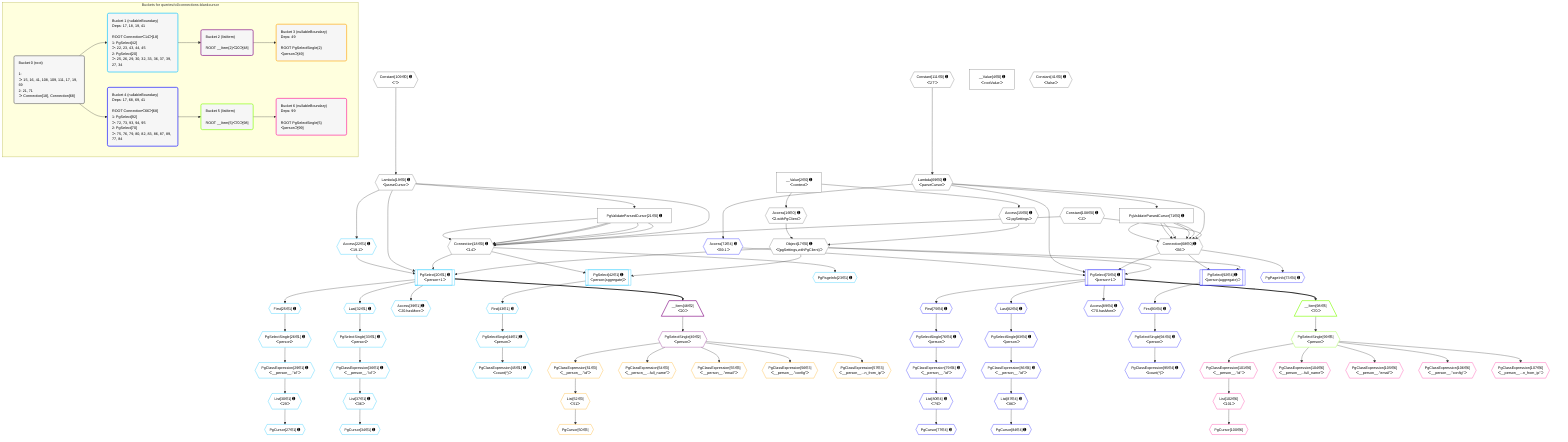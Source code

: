 %%{init: {'themeVariables': { 'fontSize': '12px'}}}%%
graph TD
    classDef path fill:#eee,stroke:#000,color:#000
    classDef plan fill:#fff,stroke-width:1px,color:#000
    classDef itemplan fill:#fff,stroke-width:2px,color:#000
    classDef unbatchedplan fill:#dff,stroke-width:1px,color:#000
    classDef sideeffectplan fill:#fcc,stroke-width:2px,color:#000
    classDef bucket fill:#f6f6f6,color:#000,stroke-width:2px,text-align:left


    %% plan dependencies
    Connection18{{"Connection[18∈0] ➊<br />ᐸ14ᐳ"}}:::plan
    Constant108{{"Constant[108∈0] ➊<br />ᐸ2ᐳ"}}:::plan
    Lambda19{{"Lambda[19∈0] ➊<br />ᐸparseCursorᐳ"}}:::plan
    PgValidateParsedCursor21["PgValidateParsedCursor[21∈0] ➊"]:::plan
    Constant108 & Lambda19 & PgValidateParsedCursor21 & PgValidateParsedCursor21 & PgValidateParsedCursor21 & PgValidateParsedCursor21 & PgValidateParsedCursor21 --> Connection18
    Connection68{{"Connection[68∈0] ➊<br />ᐸ66ᐳ"}}:::plan
    Lambda69{{"Lambda[69∈0] ➊<br />ᐸparseCursorᐳ"}}:::plan
    PgValidateParsedCursor71["PgValidateParsedCursor[71∈0] ➊"]:::plan
    Constant108 & Lambda69 & PgValidateParsedCursor71 & PgValidateParsedCursor71 & PgValidateParsedCursor71 & PgValidateParsedCursor71 & PgValidateParsedCursor71 --> Connection68
    Object17{{"Object[17∈0] ➊<br />ᐸ{pgSettings,withPgClient}ᐳ"}}:::plan
    Access15{{"Access[15∈0] ➊<br />ᐸ2.pgSettingsᐳ"}}:::plan
    Access16{{"Access[16∈0] ➊<br />ᐸ2.withPgClientᐳ"}}:::plan
    Access15 & Access16 --> Object17
    __Value2["__Value[2∈0] ➊<br />ᐸcontextᐳ"]:::plan
    __Value2 --> Access15
    __Value2 --> Access16
    Constant109{{"Constant[109∈0] ➊<br />ᐸ''ᐳ"}}:::plan
    Constant109 --> Lambda19
    Lambda19 --> PgValidateParsedCursor21
    Constant111{{"Constant[111∈0] ➊<br />ᐸ'27'ᐳ"}}:::plan
    Constant111 --> Lambda69
    Lambda69 --> PgValidateParsedCursor71
    __Value4["__Value[4∈0] ➊<br />ᐸrootValueᐳ"]:::plan
    Constant41{{"Constant[41∈0] ➊<br />ᐸfalseᐳ"}}:::plan
    PgSelect20[["PgSelect[20∈1] ➊<br />ᐸperson+1ᐳ"]]:::plan
    Access22{{"Access[22∈1] ➊<br />ᐸ19.1ᐳ"}}:::plan
    Object17 & Connection18 & Lambda19 & Access22 --> PgSelect20
    PgSelect42[["PgSelect[42∈1] ➊<br />ᐸperson(aggregate)ᐳ"]]:::plan
    Object17 & Connection18 --> PgSelect42
    Lambda19 --> Access22
    PgPageInfo23{{"PgPageInfo[23∈1] ➊"}}:::plan
    Connection18 --> PgPageInfo23
    First25{{"First[25∈1] ➊"}}:::plan
    PgSelect20 --> First25
    PgSelectSingle26{{"PgSelectSingle[26∈1] ➊<br />ᐸpersonᐳ"}}:::plan
    First25 --> PgSelectSingle26
    PgCursor27{{"PgCursor[27∈1] ➊"}}:::plan
    List30{{"List[30∈1] ➊<br />ᐸ29ᐳ"}}:::plan
    List30 --> PgCursor27
    PgClassExpression29{{"PgClassExpression[29∈1] ➊<br />ᐸ__person__.”id”ᐳ"}}:::plan
    PgSelectSingle26 --> PgClassExpression29
    PgClassExpression29 --> List30
    Last32{{"Last[32∈1] ➊"}}:::plan
    PgSelect20 --> Last32
    PgSelectSingle33{{"PgSelectSingle[33∈1] ➊<br />ᐸpersonᐳ"}}:::plan
    Last32 --> PgSelectSingle33
    PgCursor34{{"PgCursor[34∈1] ➊"}}:::plan
    List37{{"List[37∈1] ➊<br />ᐸ36ᐳ"}}:::plan
    List37 --> PgCursor34
    PgClassExpression36{{"PgClassExpression[36∈1] ➊<br />ᐸ__person__.”id”ᐳ"}}:::plan
    PgSelectSingle33 --> PgClassExpression36
    PgClassExpression36 --> List37
    Access39{{"Access[39∈1] ➊<br />ᐸ20.hasMoreᐳ"}}:::plan
    PgSelect20 --> Access39
    First43{{"First[43∈1] ➊"}}:::plan
    PgSelect42 --> First43
    PgSelectSingle44{{"PgSelectSingle[44∈1] ➊<br />ᐸpersonᐳ"}}:::plan
    First43 --> PgSelectSingle44
    PgClassExpression45{{"PgClassExpression[45∈1] ➊<br />ᐸcount(*)ᐳ"}}:::plan
    PgSelectSingle44 --> PgClassExpression45
    __Item48[/"__Item[48∈2]<br />ᐸ20ᐳ"\]:::itemplan
    PgSelect20 ==> __Item48
    PgSelectSingle49{{"PgSelectSingle[49∈2]<br />ᐸpersonᐳ"}}:::plan
    __Item48 --> PgSelectSingle49
    PgCursor50{{"PgCursor[50∈3]"}}:::plan
    List52{{"List[52∈3]<br />ᐸ51ᐳ"}}:::plan
    List52 --> PgCursor50
    PgClassExpression51{{"PgClassExpression[51∈3]<br />ᐸ__person__.”id”ᐳ"}}:::plan
    PgSelectSingle49 --> PgClassExpression51
    PgClassExpression51 --> List52
    PgClassExpression54{{"PgClassExpression[54∈3]<br />ᐸ__person__...full_name”ᐳ"}}:::plan
    PgSelectSingle49 --> PgClassExpression54
    PgClassExpression55{{"PgClassExpression[55∈3]<br />ᐸ__person__.”email”ᐳ"}}:::plan
    PgSelectSingle49 --> PgClassExpression55
    PgClassExpression56{{"PgClassExpression[56∈3]<br />ᐸ__person__.”config”ᐳ"}}:::plan
    PgSelectSingle49 --> PgClassExpression56
    PgClassExpression57{{"PgClassExpression[57∈3]<br />ᐸ__person__...n_from_ip”ᐳ"}}:::plan
    PgSelectSingle49 --> PgClassExpression57
    PgSelect70[["PgSelect[70∈4] ➊<br />ᐸperson+1ᐳ"]]:::plan
    Access72{{"Access[72∈4] ➊<br />ᐸ69.1ᐳ"}}:::plan
    Object17 & Connection68 & Lambda69 & Access72 --> PgSelect70
    PgSelect92[["PgSelect[92∈4] ➊<br />ᐸperson(aggregate)ᐳ"]]:::plan
    Object17 & Connection68 --> PgSelect92
    Lambda69 --> Access72
    PgPageInfo73{{"PgPageInfo[73∈4] ➊"}}:::plan
    Connection68 --> PgPageInfo73
    First75{{"First[75∈4] ➊"}}:::plan
    PgSelect70 --> First75
    PgSelectSingle76{{"PgSelectSingle[76∈4] ➊<br />ᐸpersonᐳ"}}:::plan
    First75 --> PgSelectSingle76
    PgCursor77{{"PgCursor[77∈4] ➊"}}:::plan
    List80{{"List[80∈4] ➊<br />ᐸ79ᐳ"}}:::plan
    List80 --> PgCursor77
    PgClassExpression79{{"PgClassExpression[79∈4] ➊<br />ᐸ__person__.”id”ᐳ"}}:::plan
    PgSelectSingle76 --> PgClassExpression79
    PgClassExpression79 --> List80
    Last82{{"Last[82∈4] ➊"}}:::plan
    PgSelect70 --> Last82
    PgSelectSingle83{{"PgSelectSingle[83∈4] ➊<br />ᐸpersonᐳ"}}:::plan
    Last82 --> PgSelectSingle83
    PgCursor84{{"PgCursor[84∈4] ➊"}}:::plan
    List87{{"List[87∈4] ➊<br />ᐸ86ᐳ"}}:::plan
    List87 --> PgCursor84
    PgClassExpression86{{"PgClassExpression[86∈4] ➊<br />ᐸ__person__.”id”ᐳ"}}:::plan
    PgSelectSingle83 --> PgClassExpression86
    PgClassExpression86 --> List87
    Access89{{"Access[89∈4] ➊<br />ᐸ70.hasMoreᐳ"}}:::plan
    PgSelect70 --> Access89
    First93{{"First[93∈4] ➊"}}:::plan
    PgSelect92 --> First93
    PgSelectSingle94{{"PgSelectSingle[94∈4] ➊<br />ᐸpersonᐳ"}}:::plan
    First93 --> PgSelectSingle94
    PgClassExpression95{{"PgClassExpression[95∈4] ➊<br />ᐸcount(*)ᐳ"}}:::plan
    PgSelectSingle94 --> PgClassExpression95
    __Item98[/"__Item[98∈5]<br />ᐸ70ᐳ"\]:::itemplan
    PgSelect70 ==> __Item98
    PgSelectSingle99{{"PgSelectSingle[99∈5]<br />ᐸpersonᐳ"}}:::plan
    __Item98 --> PgSelectSingle99
    PgCursor100{{"PgCursor[100∈6]"}}:::plan
    List102{{"List[102∈6]<br />ᐸ101ᐳ"}}:::plan
    List102 --> PgCursor100
    PgClassExpression101{{"PgClassExpression[101∈6]<br />ᐸ__person__.”id”ᐳ"}}:::plan
    PgSelectSingle99 --> PgClassExpression101
    PgClassExpression101 --> List102
    PgClassExpression104{{"PgClassExpression[104∈6]<br />ᐸ__person__...full_name”ᐳ"}}:::plan
    PgSelectSingle99 --> PgClassExpression104
    PgClassExpression105{{"PgClassExpression[105∈6]<br />ᐸ__person__.”email”ᐳ"}}:::plan
    PgSelectSingle99 --> PgClassExpression105
    PgClassExpression106{{"PgClassExpression[106∈6]<br />ᐸ__person__.”config”ᐳ"}}:::plan
    PgSelectSingle99 --> PgClassExpression106
    PgClassExpression107{{"PgClassExpression[107∈6]<br />ᐸ__person__...n_from_ip”ᐳ"}}:::plan
    PgSelectSingle99 --> PgClassExpression107

    %% define steps

    subgraph "Buckets for queries/v4/connections-blankcursor"
    Bucket0("Bucket 0 (root)<br /><br />1: <br />ᐳ: 15, 16, 41, 108, 109, 111, 17, 19, 69<br />2: 21, 71<br />ᐳ: Connection[18], Connection[68]"):::bucket
    classDef bucket0 stroke:#696969
    class Bucket0,__Value2,__Value4,Access15,Access16,Object17,Connection18,Lambda19,PgValidateParsedCursor21,Constant41,Connection68,Lambda69,PgValidateParsedCursor71,Constant108,Constant109,Constant111 bucket0
    Bucket1("Bucket 1 (nullableBoundary)<br />Deps: 17, 18, 19, 41<br /><br />ROOT Connectionᐸ14ᐳ[18]<br />1: PgSelect[42]<br />ᐳ: 22, 23, 43, 44, 45<br />2: PgSelect[20]<br />ᐳ: 25, 26, 29, 30, 32, 33, 36, 37, 39, 27, 34"):::bucket
    classDef bucket1 stroke:#00bfff
    class Bucket1,PgSelect20,Access22,PgPageInfo23,First25,PgSelectSingle26,PgCursor27,PgClassExpression29,List30,Last32,PgSelectSingle33,PgCursor34,PgClassExpression36,List37,Access39,PgSelect42,First43,PgSelectSingle44,PgClassExpression45 bucket1
    Bucket2("Bucket 2 (listItem)<br /><br />ROOT __Item{2}ᐸ20ᐳ[48]"):::bucket
    classDef bucket2 stroke:#7f007f
    class Bucket2,__Item48,PgSelectSingle49 bucket2
    Bucket3("Bucket 3 (nullableBoundary)<br />Deps: 49<br /><br />ROOT PgSelectSingle{2}ᐸpersonᐳ[49]"):::bucket
    classDef bucket3 stroke:#ffa500
    class Bucket3,PgCursor50,PgClassExpression51,List52,PgClassExpression54,PgClassExpression55,PgClassExpression56,PgClassExpression57 bucket3
    Bucket4("Bucket 4 (nullableBoundary)<br />Deps: 17, 68, 69, 41<br /><br />ROOT Connectionᐸ66ᐳ[68]<br />1: PgSelect[92]<br />ᐳ: 72, 73, 93, 94, 95<br />2: PgSelect[70]<br />ᐳ: 75, 76, 79, 80, 82, 83, 86, 87, 89, 77, 84"):::bucket
    classDef bucket4 stroke:#0000ff
    class Bucket4,PgSelect70,Access72,PgPageInfo73,First75,PgSelectSingle76,PgCursor77,PgClassExpression79,List80,Last82,PgSelectSingle83,PgCursor84,PgClassExpression86,List87,Access89,PgSelect92,First93,PgSelectSingle94,PgClassExpression95 bucket4
    Bucket5("Bucket 5 (listItem)<br /><br />ROOT __Item{5}ᐸ70ᐳ[98]"):::bucket
    classDef bucket5 stroke:#7fff00
    class Bucket5,__Item98,PgSelectSingle99 bucket5
    Bucket6("Bucket 6 (nullableBoundary)<br />Deps: 99<br /><br />ROOT PgSelectSingle{5}ᐸpersonᐳ[99]"):::bucket
    classDef bucket6 stroke:#ff1493
    class Bucket6,PgCursor100,PgClassExpression101,List102,PgClassExpression104,PgClassExpression105,PgClassExpression106,PgClassExpression107 bucket6
    Bucket0 --> Bucket1 & Bucket4
    Bucket1 --> Bucket2
    Bucket2 --> Bucket3
    Bucket4 --> Bucket5
    Bucket5 --> Bucket6
    end